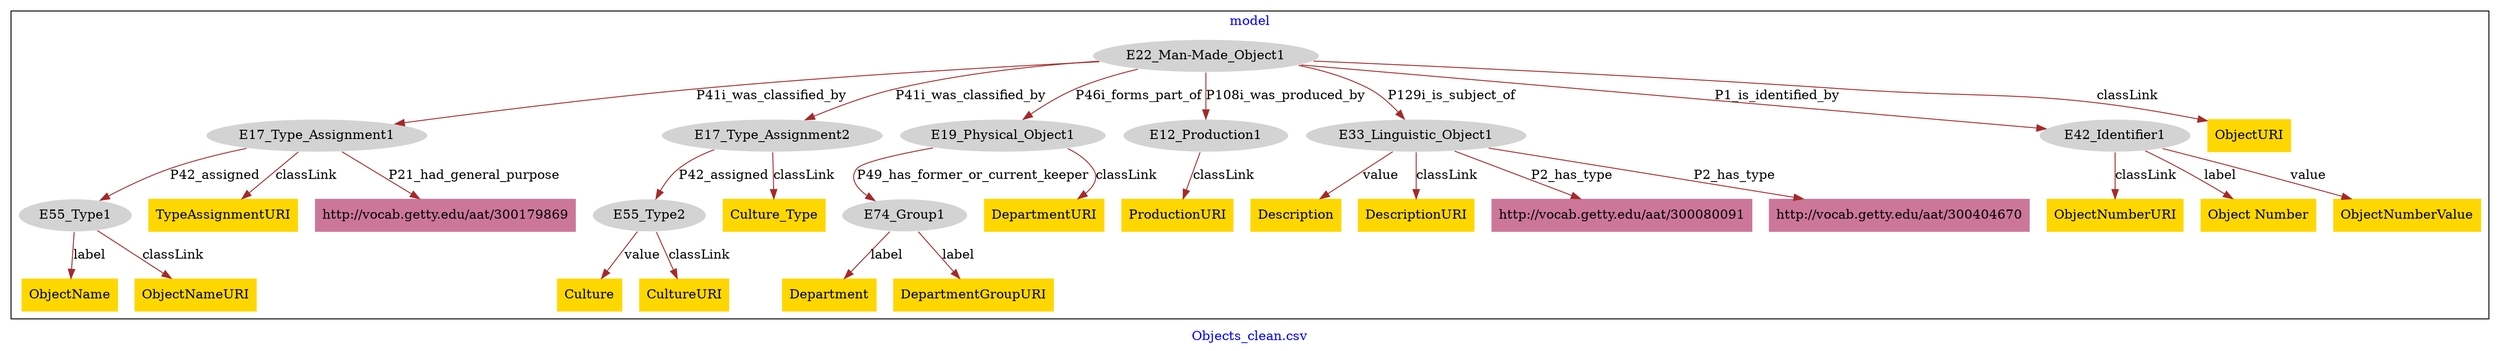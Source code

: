 digraph n0 {
fontcolor="blue"
remincross="true"
label="Objects_clean.csv"
subgraph cluster {
label="model"
n2[style="filled",color="white",fillcolor="lightgray",label="E17_Type_Assignment1"];
n3[style="filled",color="white",fillcolor="lightgray",label="E55_Type1"];
n4[style="filled",color="white",fillcolor="lightgray",label="E17_Type_Assignment2"];
n5[style="filled",color="white",fillcolor="lightgray",label="E55_Type2"];
n6[style="filled",color="white",fillcolor="lightgray",label="E19_Physical_Object1"];
n7[style="filled",color="white",fillcolor="lightgray",label="E74_Group1"];
n8[style="filled",color="white",fillcolor="lightgray",label="E22_Man-Made_Object1"];
n9[style="filled",color="white",fillcolor="lightgray",label="E12_Production1"];
n10[style="filled",color="white",fillcolor="lightgray",label="E33_Linguistic_Object1"];
n11[style="filled",color="white",fillcolor="lightgray",label="E42_Identifier1"];
n12[shape="plaintext",style="filled",fillcolor="gold",label="Culture"];
n13[shape="plaintext",style="filled",fillcolor="gold",label="Description"];
n14[shape="plaintext",style="filled",fillcolor="gold",label="ProductionURI"];
n15[shape="plaintext",style="filled",fillcolor="gold",label="Department"];
n16[shape="plaintext",style="filled",fillcolor="gold",label="DepartmentURI"];
n17[shape="plaintext",style="filled",fillcolor="gold",label="DescriptionURI"];
n18[shape="plaintext",style="filled",fillcolor="gold",label="DepartmentGroupURI"];
n19[shape="plaintext",style="filled",fillcolor="gold",label="ObjectNumberURI"];
n20[shape="plaintext",style="filled",fillcolor="gold",label="ObjectName"];
n21[shape="plaintext",style="filled",fillcolor="gold",label="ObjectURI"];
n22[shape="plaintext",style="filled",fillcolor="gold",label="Object Number"];
n23[shape="plaintext",style="filled",fillcolor="gold",label="ObjectNameURI"];
n24[shape="plaintext",style="filled",fillcolor="gold",label="CultureURI"];
n25[shape="plaintext",style="filled",fillcolor="gold",label="TypeAssignmentURI"];
n26[shape="plaintext",style="filled",fillcolor="gold",label="ObjectNumberValue"];
n27[shape="plaintext",style="filled",fillcolor="gold",label="Culture_Type"];
n28[shape="plaintext",style="filled",fillcolor="#CC7799",label="http://vocab.getty.edu/aat/300080091"];
n29[shape="plaintext",style="filled",fillcolor="#CC7799",label="http://vocab.getty.edu/aat/300404670"];
n30[shape="plaintext",style="filled",fillcolor="#CC7799",label="http://vocab.getty.edu/aat/300179869"];
}
n2 -> n3[color="brown",fontcolor="black",label="P42_assigned"]
n4 -> n5[color="brown",fontcolor="black",label="P42_assigned"]
n6 -> n7[color="brown",fontcolor="black",label="P49_has_former_or_current_keeper"]
n8 -> n9[color="brown",fontcolor="black",label="P108i_was_produced_by"]
n8 -> n2[color="brown",fontcolor="black",label="P41i_was_classified_by"]
n8 -> n4[color="brown",fontcolor="black",label="P41i_was_classified_by"]
n8 -> n6[color="brown",fontcolor="black",label="P46i_forms_part_of"]
n8 -> n10[color="brown",fontcolor="black",label="P129i_is_subject_of"]
n8 -> n11[color="brown",fontcolor="black",label="P1_is_identified_by"]
n5 -> n12[color="brown",fontcolor="black",label="value"]
n10 -> n13[color="brown",fontcolor="black",label="value"]
n9 -> n14[color="brown",fontcolor="black",label="classLink"]
n7 -> n15[color="brown",fontcolor="black",label="label"]
n6 -> n16[color="brown",fontcolor="black",label="classLink"]
n10 -> n17[color="brown",fontcolor="black",label="classLink"]
n7 -> n18[color="brown",fontcolor="black",label="label"]
n11 -> n19[color="brown",fontcolor="black",label="classLink"]
n3 -> n20[color="brown",fontcolor="black",label="label"]
n8 -> n21[color="brown",fontcolor="black",label="classLink"]
n11 -> n22[color="brown",fontcolor="black",label="label"]
n3 -> n23[color="brown",fontcolor="black",label="classLink"]
n5 -> n24[color="brown",fontcolor="black",label="classLink"]
n2 -> n25[color="brown",fontcolor="black",label="classLink"]
n11 -> n26[color="brown",fontcolor="black",label="value"]
n4 -> n27[color="brown",fontcolor="black",label="classLink"]
n10 -> n28[color="brown",fontcolor="black",label="P2_has_type"]
n10 -> n29[color="brown",fontcolor="black",label="P2_has_type"]
n2 -> n30[color="brown",fontcolor="black",label="P21_had_general_purpose"]
}
